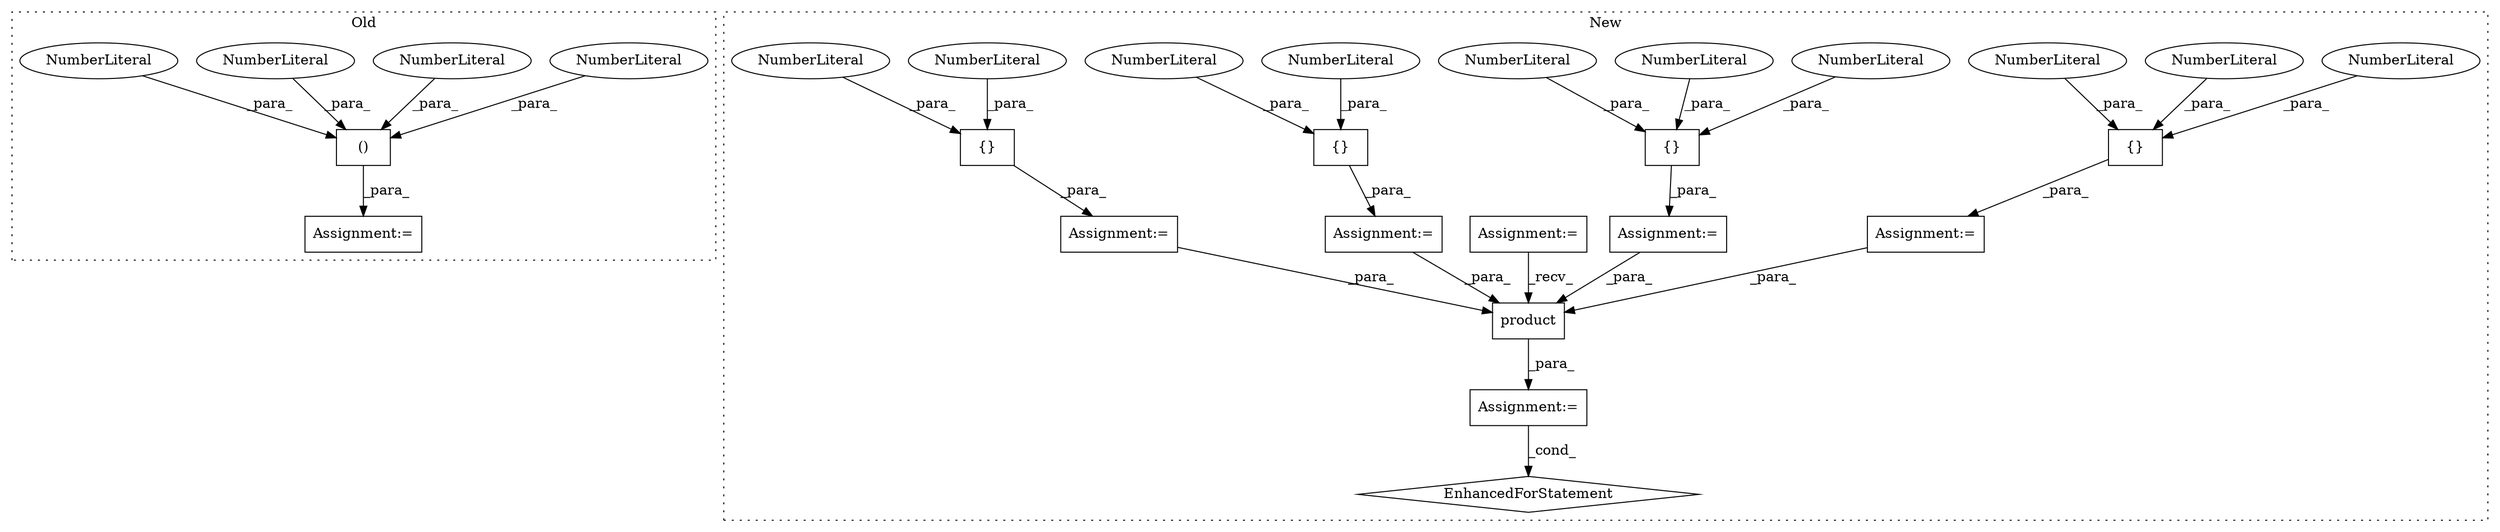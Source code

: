 digraph G {
subgraph cluster0 {
1 [label="()" a="106" s="9889" l="48" shape="box"];
4 [label="Assignment:=" a="7" s="9882" l="7" shape="box"];
5 [label="NumberLiteral" a="34" s="9889" l="1" shape="ellipse"];
6 [label="NumberLiteral" a="34" s="9903" l="2" shape="ellipse"];
10 [label="NumberLiteral" a="34" s="9918" l="3" shape="ellipse"];
23 [label="NumberLiteral" a="34" s="9934" l="3" shape="ellipse"];
label = "Old";
style="dotted";
}
subgraph cluster1 {
2 [label="{}" a="4" s="11544,11555" l="1,1" shape="box"];
3 [label="Assignment:=" a="7" s="11562,11683" l="83,2" shape="box"];
7 [label="NumberLiteral" a="34" s="11545" l="2" shape="ellipse"];
8 [label="NumberLiteral" a="34" s="11552" l="3" shape="ellipse"];
9 [label="NumberLiteral" a="34" s="11548" l="3" shape="ellipse"];
11 [label="Assignment:=" a="7" s="11534" l="1" shape="box"];
12 [label="Assignment:=" a="7" s="11504" l="1" shape="box"];
13 [label="{}" a="4" s="11514,11525" l="1,1" shape="box"];
14 [label="NumberLiteral" a="34" s="11518" l="3" shape="ellipse"];
15 [label="NumberLiteral" a="34" s="11522" l="3" shape="ellipse"];
16 [label="NumberLiteral" a="34" s="11515" l="2" shape="ellipse"];
17 [label="Assignment:=" a="7" s="11426" l="9" shape="box"];
18 [label="Assignment:=" a="7" s="11480" l="1" shape="box"];
19 [label="{}" a="4" s="11490,11495" l="1,1" shape="box"];
20 [label="product" a="32" s="11663,11682" l="8,1" shape="box"];
21 [label="NumberLiteral" a="34" s="11491" l="1" shape="ellipse"];
22 [label="NumberLiteral" a="34" s="11493" l="2" shape="ellipse"];
24 [label="{}" a="4" s="11467,11471" l="1,1" shape="box"];
25 [label="NumberLiteral" a="34" s="11468" l="1" shape="ellipse"];
26 [label="NumberLiteral" a="34" s="11470" l="1" shape="ellipse"];
27 [label="EnhancedForStatement" a="70" s="11562,11683" l="83,2" shape="diamond"];
28 [label="Assignment:=" a="7" s="11457" l="1" shape="box"];
label = "New";
style="dotted";
}
1 -> 4 [label="_para_"];
2 -> 11 [label="_para_"];
3 -> 27 [label="_cond_"];
5 -> 1 [label="_para_"];
6 -> 1 [label="_para_"];
7 -> 2 [label="_para_"];
8 -> 2 [label="_para_"];
9 -> 2 [label="_para_"];
10 -> 1 [label="_para_"];
11 -> 20 [label="_para_"];
12 -> 20 [label="_para_"];
13 -> 12 [label="_para_"];
14 -> 13 [label="_para_"];
15 -> 13 [label="_para_"];
16 -> 13 [label="_para_"];
17 -> 20 [label="_recv_"];
18 -> 20 [label="_para_"];
19 -> 18 [label="_para_"];
20 -> 3 [label="_para_"];
21 -> 19 [label="_para_"];
22 -> 19 [label="_para_"];
23 -> 1 [label="_para_"];
24 -> 28 [label="_para_"];
25 -> 24 [label="_para_"];
26 -> 24 [label="_para_"];
28 -> 20 [label="_para_"];
}